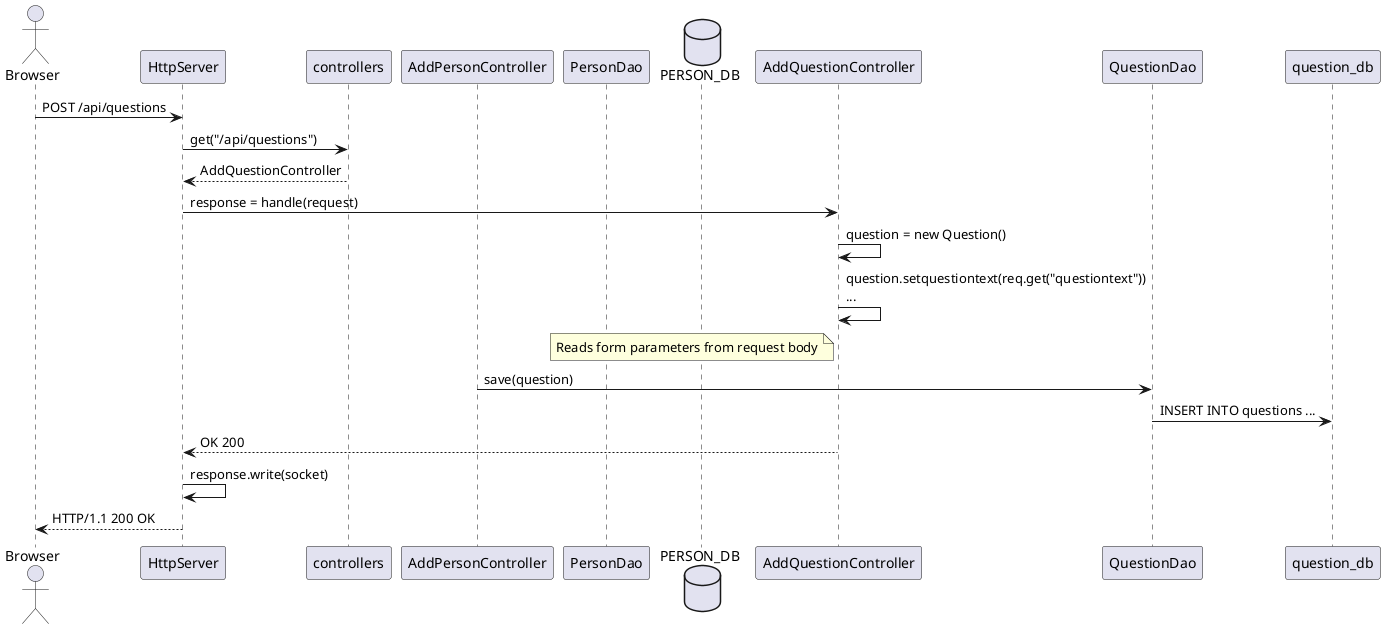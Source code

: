 @startuml

actor Browser
participant HttpServer
participant controllers
participant AddPersonController
participant PersonDao
database PERSON_DB

Browser -> HttpServer: POST /api/questions
HttpServer -> controllers: get("/api/questions")
HttpServer <-- controllers: AddQuestionController
HttpServer -> AddQuestionController: response = handle(request)
AddQuestionController -> AddQuestionController: question = new Question()
AddQuestionController -> AddQuestionController: question.setquestiontext(req.get("questiontext"))\n...
note left of AddQuestionController: Reads form parameters from request body
AddPersonController -> QuestionDao: save(question)
QuestionDao -> question_db: INSERT INTO questions ...
HttpServer <-- AddQuestionController: OK 200
HttpServer -> HttpServer: response.write(socket)
Browser <-- HttpServer: HTTP/1.1 200 OK



@enduml